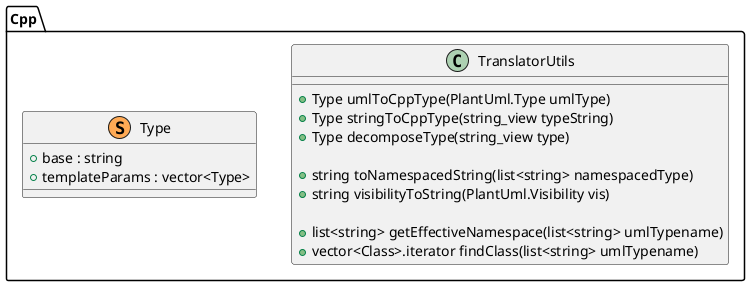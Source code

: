 @startuml Cpp

namespace Cpp {
    class TranslatorUtils {
        +Type umlToCppType(PlantUml.Type umlType)
        +Type stringToCppType(string_view typeString)
        +Type decomposeType(string_view type)
        
        +string toNamespacedString(list<string> namespacedType)
        +string visibilityToString(PlantUml.Visibility vis)

        +list<string> getEffectiveNamespace(list<string> umlTypename)
        +vector<Class>.iterator findClass(list<string> umlTypename)
    }

    class Type << (S,#FFAA55) >>
    {
        +base : string
        +templateParams : vector<Type>
    }
}
@enduml